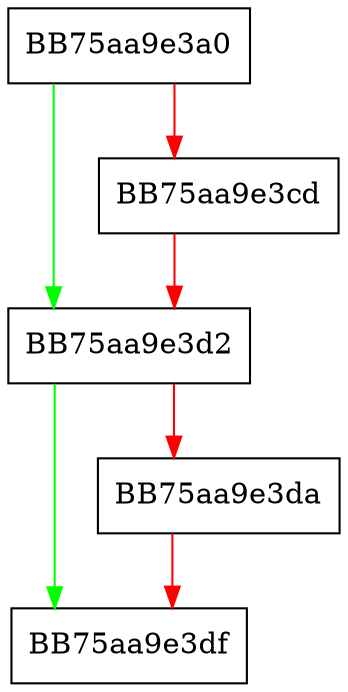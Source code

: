 digraph RpfAPI_DFT64_get_jmp_info {
  node [shape="box"];
  graph [splines=ortho];
  BB75aa9e3a0 -> BB75aa9e3d2 [color="green"];
  BB75aa9e3a0 -> BB75aa9e3cd [color="red"];
  BB75aa9e3cd -> BB75aa9e3d2 [color="red"];
  BB75aa9e3d2 -> BB75aa9e3df [color="green"];
  BB75aa9e3d2 -> BB75aa9e3da [color="red"];
  BB75aa9e3da -> BB75aa9e3df [color="red"];
}